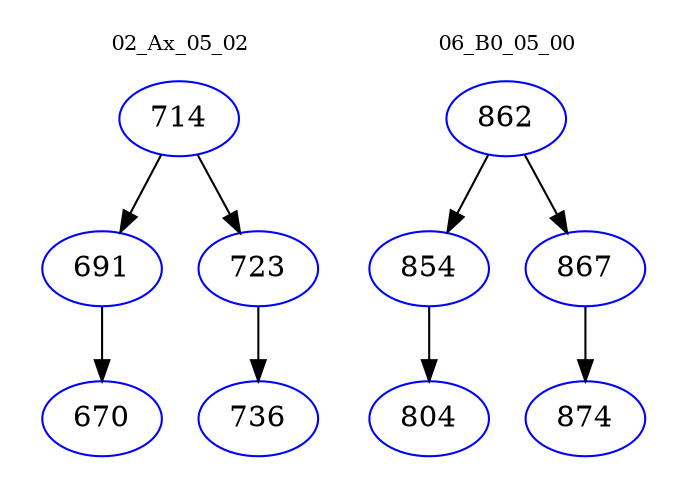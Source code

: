 digraph{
subgraph cluster_0 {
color = white
label = "02_Ax_05_02";
fontsize=10;
T0_714 [label="714", color="blue"]
T0_714 -> T0_691 [color="black"]
T0_691 [label="691", color="blue"]
T0_691 -> T0_670 [color="black"]
T0_670 [label="670", color="blue"]
T0_714 -> T0_723 [color="black"]
T0_723 [label="723", color="blue"]
T0_723 -> T0_736 [color="black"]
T0_736 [label="736", color="blue"]
}
subgraph cluster_1 {
color = white
label = "06_B0_05_00";
fontsize=10;
T1_862 [label="862", color="blue"]
T1_862 -> T1_854 [color="black"]
T1_854 [label="854", color="blue"]
T1_854 -> T1_804 [color="black"]
T1_804 [label="804", color="blue"]
T1_862 -> T1_867 [color="black"]
T1_867 [label="867", color="blue"]
T1_867 -> T1_874 [color="black"]
T1_874 [label="874", color="blue"]
}
}
